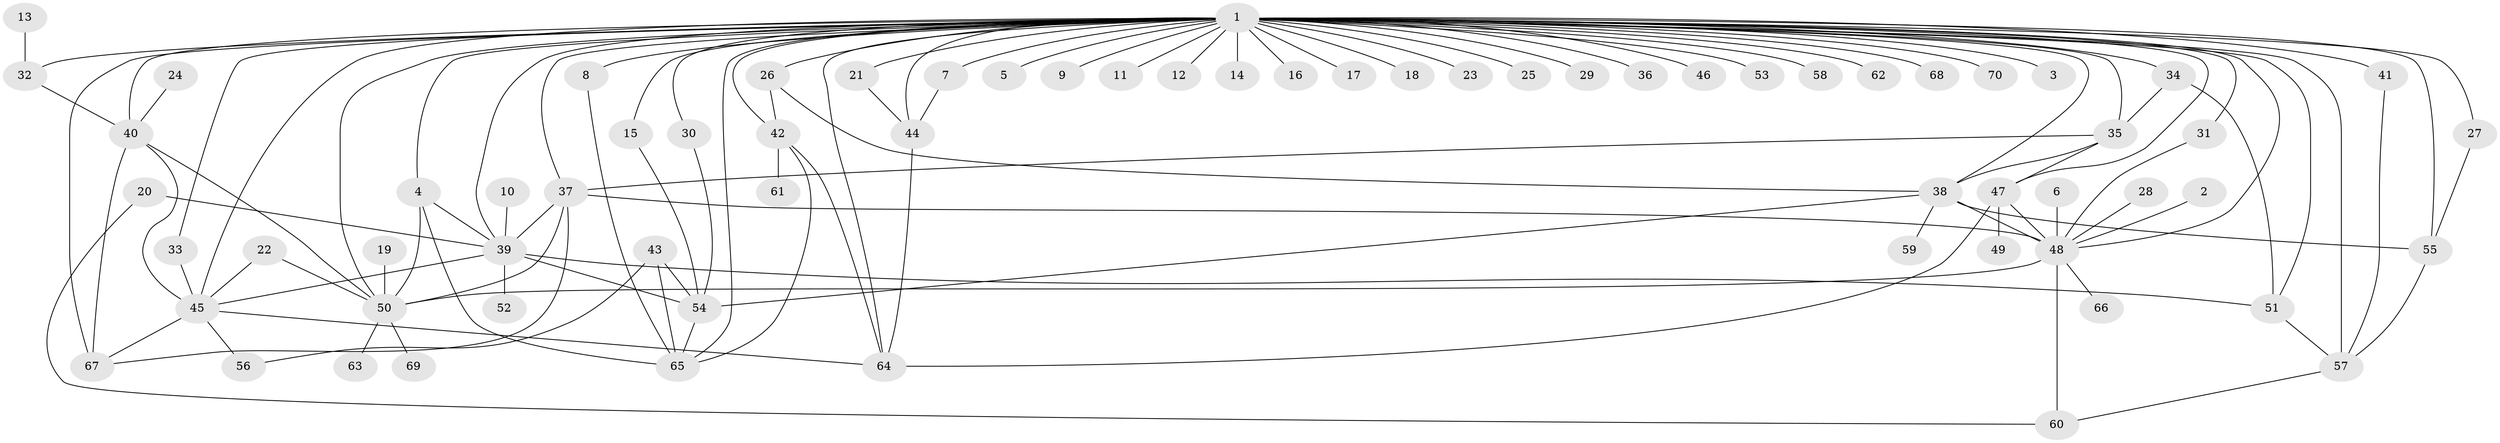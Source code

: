 // original degree distribution, {20: 0.007352941176470588, 49: 0.007352941176470588, 5: 0.08088235294117647, 16: 0.007352941176470588, 6: 0.03676470588235294, 11: 0.007352941176470588, 3: 0.1323529411764706, 4: 0.058823529411764705, 1: 0.3897058823529412, 2: 0.25, 8: 0.007352941176470588, 7: 0.014705882352941176}
// Generated by graph-tools (version 1.1) at 2025/25/03/09/25 03:25:56]
// undirected, 70 vertices, 117 edges
graph export_dot {
graph [start="1"]
  node [color=gray90,style=filled];
  1;
  2;
  3;
  4;
  5;
  6;
  7;
  8;
  9;
  10;
  11;
  12;
  13;
  14;
  15;
  16;
  17;
  18;
  19;
  20;
  21;
  22;
  23;
  24;
  25;
  26;
  27;
  28;
  29;
  30;
  31;
  32;
  33;
  34;
  35;
  36;
  37;
  38;
  39;
  40;
  41;
  42;
  43;
  44;
  45;
  46;
  47;
  48;
  49;
  50;
  51;
  52;
  53;
  54;
  55;
  56;
  57;
  58;
  59;
  60;
  61;
  62;
  63;
  64;
  65;
  66;
  67;
  68;
  69;
  70;
  1 -- 3 [weight=1.0];
  1 -- 4 [weight=1.0];
  1 -- 5 [weight=1.0];
  1 -- 7 [weight=1.0];
  1 -- 8 [weight=2.0];
  1 -- 9 [weight=1.0];
  1 -- 11 [weight=1.0];
  1 -- 12 [weight=1.0];
  1 -- 14 [weight=1.0];
  1 -- 15 [weight=1.0];
  1 -- 16 [weight=1.0];
  1 -- 17 [weight=1.0];
  1 -- 18 [weight=1.0];
  1 -- 21 [weight=1.0];
  1 -- 23 [weight=1.0];
  1 -- 25 [weight=1.0];
  1 -- 26 [weight=2.0];
  1 -- 27 [weight=1.0];
  1 -- 29 [weight=1.0];
  1 -- 30 [weight=1.0];
  1 -- 31 [weight=1.0];
  1 -- 32 [weight=1.0];
  1 -- 33 [weight=1.0];
  1 -- 34 [weight=1.0];
  1 -- 35 [weight=1.0];
  1 -- 36 [weight=1.0];
  1 -- 37 [weight=2.0];
  1 -- 38 [weight=1.0];
  1 -- 39 [weight=1.0];
  1 -- 40 [weight=2.0];
  1 -- 41 [weight=2.0];
  1 -- 42 [weight=2.0];
  1 -- 44 [weight=1.0];
  1 -- 45 [weight=1.0];
  1 -- 46 [weight=1.0];
  1 -- 47 [weight=1.0];
  1 -- 48 [weight=1.0];
  1 -- 50 [weight=1.0];
  1 -- 51 [weight=1.0];
  1 -- 53 [weight=2.0];
  1 -- 55 [weight=2.0];
  1 -- 57 [weight=2.0];
  1 -- 58 [weight=1.0];
  1 -- 62 [weight=1.0];
  1 -- 64 [weight=2.0];
  1 -- 65 [weight=1.0];
  1 -- 67 [weight=3.0];
  1 -- 68 [weight=3.0];
  1 -- 70 [weight=1.0];
  2 -- 48 [weight=1.0];
  4 -- 39 [weight=1.0];
  4 -- 50 [weight=1.0];
  4 -- 65 [weight=1.0];
  6 -- 48 [weight=1.0];
  7 -- 44 [weight=1.0];
  8 -- 65 [weight=1.0];
  10 -- 39 [weight=1.0];
  13 -- 32 [weight=1.0];
  15 -- 54 [weight=1.0];
  19 -- 50 [weight=1.0];
  20 -- 39 [weight=1.0];
  20 -- 60 [weight=1.0];
  21 -- 44 [weight=1.0];
  22 -- 45 [weight=1.0];
  22 -- 50 [weight=1.0];
  24 -- 40 [weight=1.0];
  26 -- 38 [weight=1.0];
  26 -- 42 [weight=1.0];
  27 -- 55 [weight=1.0];
  28 -- 48 [weight=1.0];
  30 -- 54 [weight=1.0];
  31 -- 48 [weight=1.0];
  32 -- 40 [weight=1.0];
  33 -- 45 [weight=3.0];
  34 -- 35 [weight=1.0];
  34 -- 51 [weight=1.0];
  35 -- 37 [weight=1.0];
  35 -- 38 [weight=1.0];
  35 -- 47 [weight=1.0];
  37 -- 39 [weight=1.0];
  37 -- 48 [weight=1.0];
  37 -- 50 [weight=1.0];
  37 -- 67 [weight=1.0];
  38 -- 48 [weight=2.0];
  38 -- 54 [weight=1.0];
  38 -- 55 [weight=1.0];
  38 -- 59 [weight=1.0];
  39 -- 45 [weight=1.0];
  39 -- 51 [weight=1.0];
  39 -- 52 [weight=1.0];
  39 -- 54 [weight=1.0];
  40 -- 45 [weight=1.0];
  40 -- 50 [weight=1.0];
  40 -- 67 [weight=1.0];
  41 -- 57 [weight=1.0];
  42 -- 61 [weight=1.0];
  42 -- 64 [weight=1.0];
  42 -- 65 [weight=1.0];
  43 -- 54 [weight=1.0];
  43 -- 56 [weight=1.0];
  43 -- 65 [weight=1.0];
  44 -- 64 [weight=1.0];
  45 -- 56 [weight=1.0];
  45 -- 64 [weight=1.0];
  45 -- 67 [weight=1.0];
  47 -- 48 [weight=1.0];
  47 -- 49 [weight=1.0];
  47 -- 64 [weight=1.0];
  48 -- 50 [weight=1.0];
  48 -- 60 [weight=2.0];
  48 -- 66 [weight=1.0];
  50 -- 63 [weight=1.0];
  50 -- 69 [weight=1.0];
  51 -- 57 [weight=1.0];
  54 -- 65 [weight=1.0];
  55 -- 57 [weight=1.0];
  57 -- 60 [weight=1.0];
}
